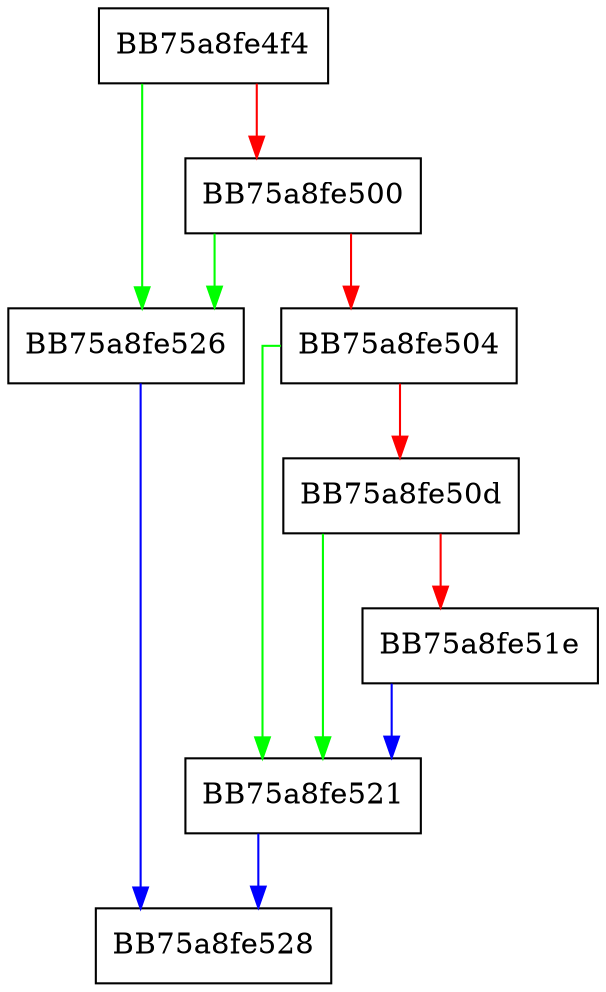 digraph DATA_CHANNEL_init {
  node [shape="box"];
  graph [splines=ortho];
  BB75a8fe4f4 -> BB75a8fe526 [color="green"];
  BB75a8fe4f4 -> BB75a8fe500 [color="red"];
  BB75a8fe500 -> BB75a8fe526 [color="green"];
  BB75a8fe500 -> BB75a8fe504 [color="red"];
  BB75a8fe504 -> BB75a8fe521 [color="green"];
  BB75a8fe504 -> BB75a8fe50d [color="red"];
  BB75a8fe50d -> BB75a8fe521 [color="green"];
  BB75a8fe50d -> BB75a8fe51e [color="red"];
  BB75a8fe51e -> BB75a8fe521 [color="blue"];
  BB75a8fe521 -> BB75a8fe528 [color="blue"];
  BB75a8fe526 -> BB75a8fe528 [color="blue"];
}